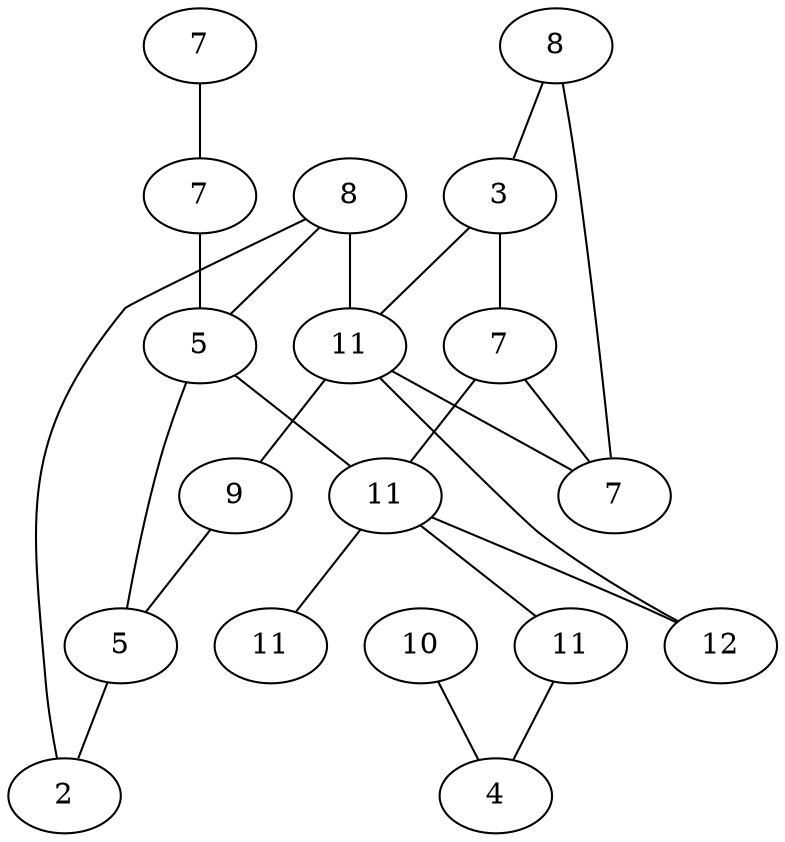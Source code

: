 graph G {
0 [label=7];
1 [label=7];
2 [label=9];
3 [label=10];
4 [label=7];
5 [label=11];
6 [label=7];
7 [label=11];
8 [label=5];
9 [label=8];
10 [label=8];
11 [label=4];
12 [label=5];
13 [label=3];
14 [label=11];
15 [label=11];
16 [label=12];
17 [label=2];
0--1 ;
9--13 ;
14--2 ;
7--5 ;
3--11 ;
1--8 ;
8--12 ;
8--7 ;
13--14 ;
10--14 ;
4--6 ;
2--12 ;
13--4 ;
14--6 ;
4--7 ;
5--11 ;
10--8 ;
9--6 ;
7--15 ;
7--16 ;
10--17 ;
12--17 ;
14--16 ;
}
